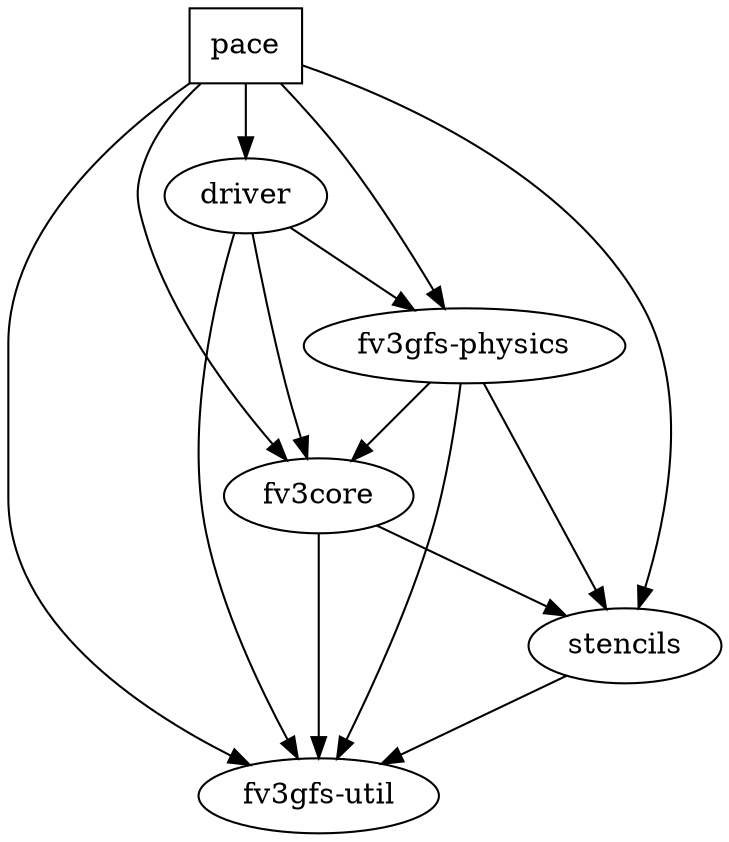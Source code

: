 # this dotfile is used as a reference source for project dependencies
# each folder entry must have a "label" equal to its directory name
#
# If you update this file, please re-generate the svg with `make dependencies.svg`
# and commit it to the repository

digraph {
  pace [shape=box]
  fv3core [shape=oval, label="fv3core"]
  driver [shape=oval, label="driver"]
  physics [shape=oval, label="fv3gfs-physics"]
  stencils [shape=oval, label="stencils"]
  util [shape=oval, label="fv3gfs-util"]


  pace -> fv3core
  pace -> physics
  pace -> util
  pace -> driver
  pace -> stencils
  driver -> fv3core
  driver -> physics
  driver -> util
  fv3core -> util
  fv3core -> stencils
  physics -> util
  physics -> fv3core
  physics -> stencils
  stencils -> util

}
